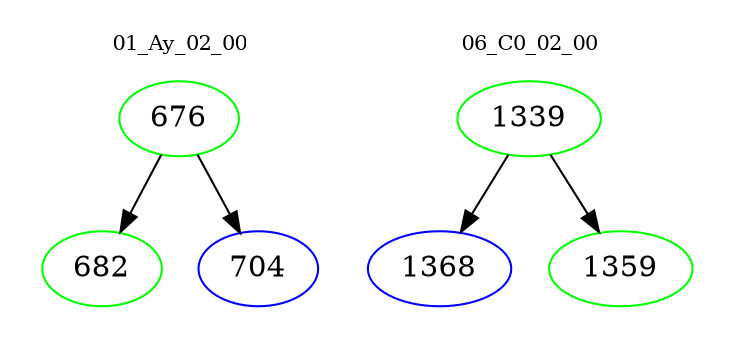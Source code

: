 digraph{
subgraph cluster_0 {
color = white
label = "01_Ay_02_00";
fontsize=10;
T0_676 [label="676", color="green"]
T0_676 -> T0_682 [color="black"]
T0_682 [label="682", color="green"]
T0_676 -> T0_704 [color="black"]
T0_704 [label="704", color="blue"]
}
subgraph cluster_1 {
color = white
label = "06_C0_02_00";
fontsize=10;
T1_1339 [label="1339", color="green"]
T1_1339 -> T1_1368 [color="black"]
T1_1368 [label="1368", color="blue"]
T1_1339 -> T1_1359 [color="black"]
T1_1359 [label="1359", color="green"]
}
}
